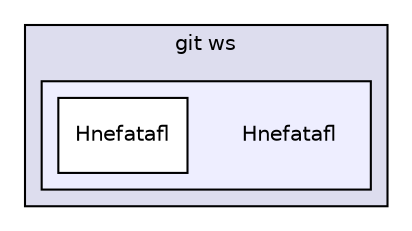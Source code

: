 digraph "D:/git ws/Hnefatafl" {
  compound=true
  node [ fontsize="10", fontname="Helvetica"];
  edge [ labelfontsize="10", labelfontname="Helvetica"];
  subgraph clusterdir_e6ba80e5cbaa147bc2a689d8698523e9 {
    graph [ bgcolor="#ddddee", pencolor="black", label="git ws" fontname="Helvetica", fontsize="10", URL="dir_e6ba80e5cbaa147bc2a689d8698523e9.html"]
  subgraph clusterdir_4b0617270d5a60f5d02e2ff5bf1846b8 {
    graph [ bgcolor="#eeeeff", pencolor="black", label="" URL="dir_4b0617270d5a60f5d02e2ff5bf1846b8.html"];
    dir_4b0617270d5a60f5d02e2ff5bf1846b8 [shape=plaintext label="Hnefatafl"];
    dir_7fb73512fc1e5c5d833786520e9b937e [shape=box label="Hnefatafl" color="black" fillcolor="white" style="filled" URL="dir_7fb73512fc1e5c5d833786520e9b937e.html"];
  }
  }
}
